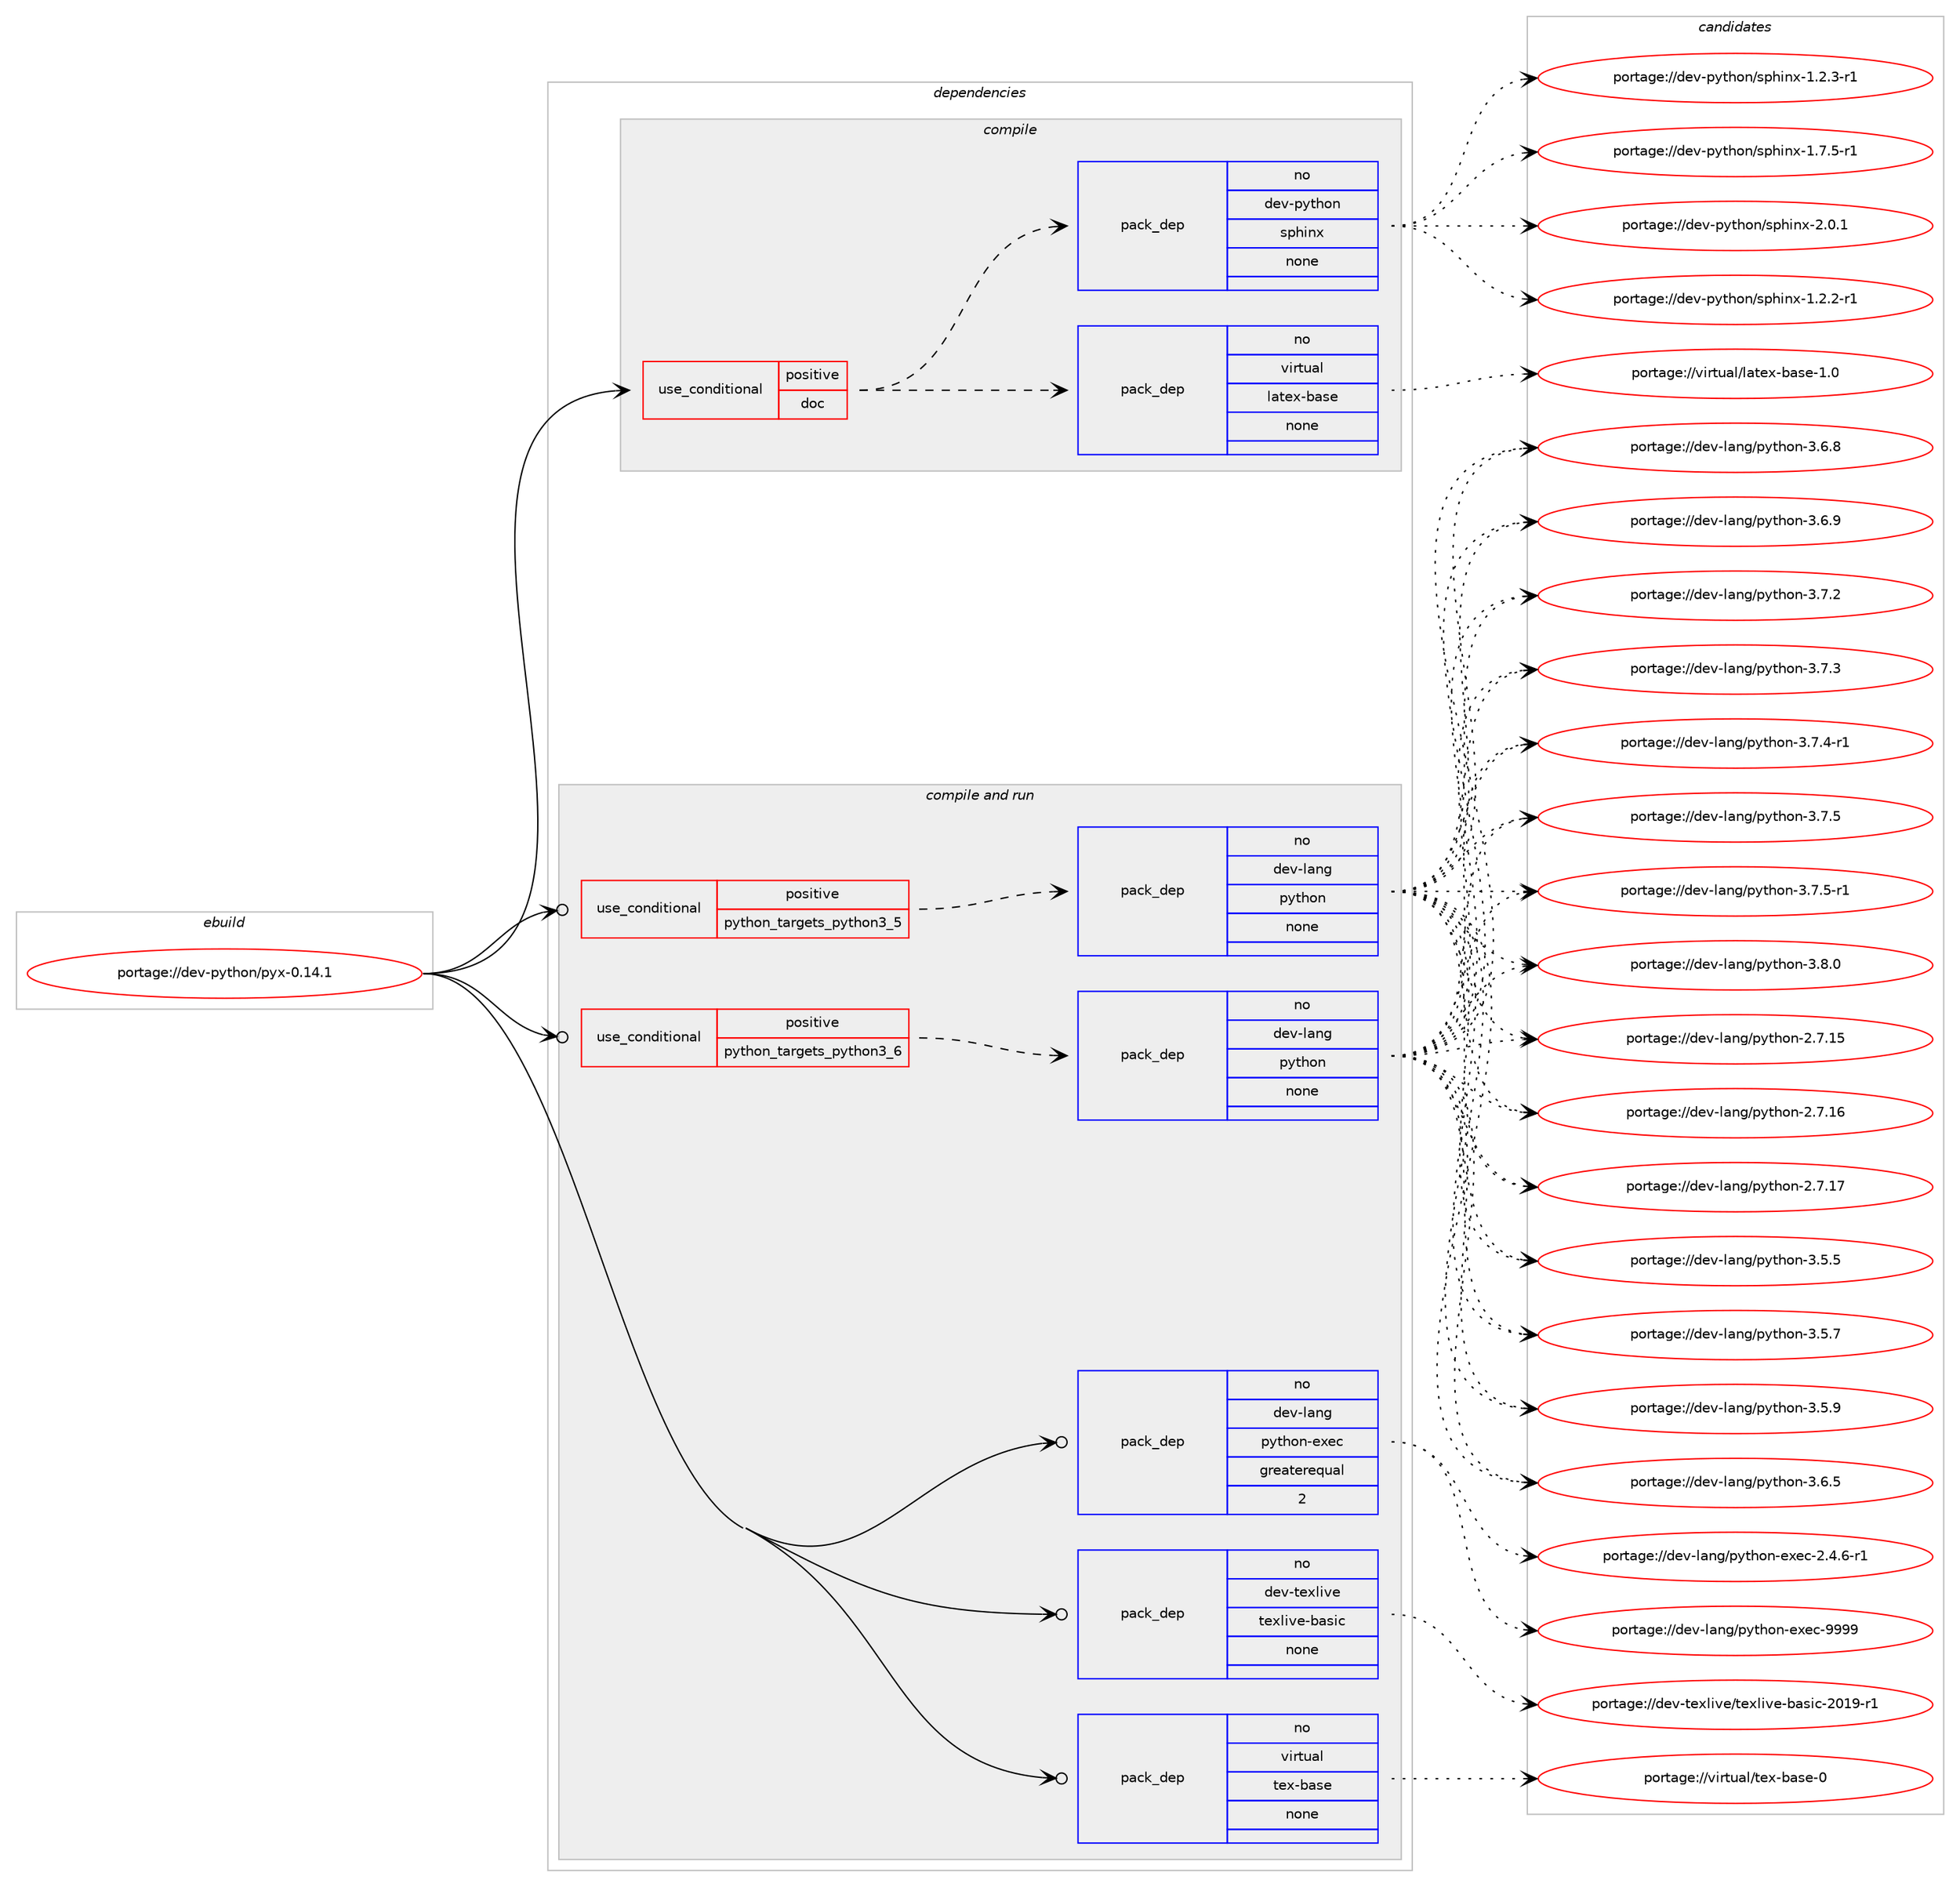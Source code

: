digraph prolog {

# *************
# Graph options
# *************

newrank=true;
concentrate=true;
compound=true;
graph [rankdir=LR,fontname=Helvetica,fontsize=10,ranksep=1.5];#, ranksep=2.5, nodesep=0.2];
edge  [arrowhead=vee];
node  [fontname=Helvetica,fontsize=10];

# **********
# The ebuild
# **********

subgraph cluster_leftcol {
color=gray;
rank=same;
label=<<i>ebuild</i>>;
id [label="portage://dev-python/pyx-0.14.1", color=red, width=4, href="../dev-python/pyx-0.14.1.svg"];
}

# ****************
# The dependencies
# ****************

subgraph cluster_midcol {
color=gray;
label=<<i>dependencies</i>>;
subgraph cluster_compile {
fillcolor="#eeeeee";
style=filled;
label=<<i>compile</i>>;
subgraph cond37603 {
dependency169241 [label=<<TABLE BORDER="0" CELLBORDER="1" CELLSPACING="0" CELLPADDING="4"><TR><TD ROWSPAN="3" CELLPADDING="10">use_conditional</TD></TR><TR><TD>positive</TD></TR><TR><TD>doc</TD></TR></TABLE>>, shape=none, color=red];
subgraph pack128228 {
dependency169242 [label=<<TABLE BORDER="0" CELLBORDER="1" CELLSPACING="0" CELLPADDING="4" WIDTH="220"><TR><TD ROWSPAN="6" CELLPADDING="30">pack_dep</TD></TR><TR><TD WIDTH="110">no</TD></TR><TR><TD>virtual</TD></TR><TR><TD>latex-base</TD></TR><TR><TD>none</TD></TR><TR><TD></TD></TR></TABLE>>, shape=none, color=blue];
}
dependency169241:e -> dependency169242:w [weight=20,style="dashed",arrowhead="vee"];
subgraph pack128229 {
dependency169243 [label=<<TABLE BORDER="0" CELLBORDER="1" CELLSPACING="0" CELLPADDING="4" WIDTH="220"><TR><TD ROWSPAN="6" CELLPADDING="30">pack_dep</TD></TR><TR><TD WIDTH="110">no</TD></TR><TR><TD>dev-python</TD></TR><TR><TD>sphinx</TD></TR><TR><TD>none</TD></TR><TR><TD></TD></TR></TABLE>>, shape=none, color=blue];
}
dependency169241:e -> dependency169243:w [weight=20,style="dashed",arrowhead="vee"];
}
id:e -> dependency169241:w [weight=20,style="solid",arrowhead="vee"];
}
subgraph cluster_compileandrun {
fillcolor="#eeeeee";
style=filled;
label=<<i>compile and run</i>>;
subgraph cond37604 {
dependency169244 [label=<<TABLE BORDER="0" CELLBORDER="1" CELLSPACING="0" CELLPADDING="4"><TR><TD ROWSPAN="3" CELLPADDING="10">use_conditional</TD></TR><TR><TD>positive</TD></TR><TR><TD>python_targets_python3_5</TD></TR></TABLE>>, shape=none, color=red];
subgraph pack128230 {
dependency169245 [label=<<TABLE BORDER="0" CELLBORDER="1" CELLSPACING="0" CELLPADDING="4" WIDTH="220"><TR><TD ROWSPAN="6" CELLPADDING="30">pack_dep</TD></TR><TR><TD WIDTH="110">no</TD></TR><TR><TD>dev-lang</TD></TR><TR><TD>python</TD></TR><TR><TD>none</TD></TR><TR><TD></TD></TR></TABLE>>, shape=none, color=blue];
}
dependency169244:e -> dependency169245:w [weight=20,style="dashed",arrowhead="vee"];
}
id:e -> dependency169244:w [weight=20,style="solid",arrowhead="odotvee"];
subgraph cond37605 {
dependency169246 [label=<<TABLE BORDER="0" CELLBORDER="1" CELLSPACING="0" CELLPADDING="4"><TR><TD ROWSPAN="3" CELLPADDING="10">use_conditional</TD></TR><TR><TD>positive</TD></TR><TR><TD>python_targets_python3_6</TD></TR></TABLE>>, shape=none, color=red];
subgraph pack128231 {
dependency169247 [label=<<TABLE BORDER="0" CELLBORDER="1" CELLSPACING="0" CELLPADDING="4" WIDTH="220"><TR><TD ROWSPAN="6" CELLPADDING="30">pack_dep</TD></TR><TR><TD WIDTH="110">no</TD></TR><TR><TD>dev-lang</TD></TR><TR><TD>python</TD></TR><TR><TD>none</TD></TR><TR><TD></TD></TR></TABLE>>, shape=none, color=blue];
}
dependency169246:e -> dependency169247:w [weight=20,style="dashed",arrowhead="vee"];
}
id:e -> dependency169246:w [weight=20,style="solid",arrowhead="odotvee"];
subgraph pack128232 {
dependency169248 [label=<<TABLE BORDER="0" CELLBORDER="1" CELLSPACING="0" CELLPADDING="4" WIDTH="220"><TR><TD ROWSPAN="6" CELLPADDING="30">pack_dep</TD></TR><TR><TD WIDTH="110">no</TD></TR><TR><TD>dev-lang</TD></TR><TR><TD>python-exec</TD></TR><TR><TD>greaterequal</TD></TR><TR><TD>2</TD></TR></TABLE>>, shape=none, color=blue];
}
id:e -> dependency169248:w [weight=20,style="solid",arrowhead="odotvee"];
subgraph pack128233 {
dependency169249 [label=<<TABLE BORDER="0" CELLBORDER="1" CELLSPACING="0" CELLPADDING="4" WIDTH="220"><TR><TD ROWSPAN="6" CELLPADDING="30">pack_dep</TD></TR><TR><TD WIDTH="110">no</TD></TR><TR><TD>dev-texlive</TD></TR><TR><TD>texlive-basic</TD></TR><TR><TD>none</TD></TR><TR><TD></TD></TR></TABLE>>, shape=none, color=blue];
}
id:e -> dependency169249:w [weight=20,style="solid",arrowhead="odotvee"];
subgraph pack128234 {
dependency169250 [label=<<TABLE BORDER="0" CELLBORDER="1" CELLSPACING="0" CELLPADDING="4" WIDTH="220"><TR><TD ROWSPAN="6" CELLPADDING="30">pack_dep</TD></TR><TR><TD WIDTH="110">no</TD></TR><TR><TD>virtual</TD></TR><TR><TD>tex-base</TD></TR><TR><TD>none</TD></TR><TR><TD></TD></TR></TABLE>>, shape=none, color=blue];
}
id:e -> dependency169250:w [weight=20,style="solid",arrowhead="odotvee"];
}
subgraph cluster_run {
fillcolor="#eeeeee";
style=filled;
label=<<i>run</i>>;
}
}

# **************
# The candidates
# **************

subgraph cluster_choices {
rank=same;
color=gray;
label=<<i>candidates</i>>;

subgraph choice128228 {
color=black;
nodesep=1;
choiceportage11810511411611797108471089711610112045989711510145494648 [label="portage://virtual/latex-base-1.0", color=red, width=4,href="../virtual/latex-base-1.0.svg"];
dependency169242:e -> choiceportage11810511411611797108471089711610112045989711510145494648:w [style=dotted,weight="100"];
}
subgraph choice128229 {
color=black;
nodesep=1;
choiceportage10010111845112121116104111110471151121041051101204549465046504511449 [label="portage://dev-python/sphinx-1.2.2-r1", color=red, width=4,href="../dev-python/sphinx-1.2.2-r1.svg"];
choiceportage10010111845112121116104111110471151121041051101204549465046514511449 [label="portage://dev-python/sphinx-1.2.3-r1", color=red, width=4,href="../dev-python/sphinx-1.2.3-r1.svg"];
choiceportage10010111845112121116104111110471151121041051101204549465546534511449 [label="portage://dev-python/sphinx-1.7.5-r1", color=red, width=4,href="../dev-python/sphinx-1.7.5-r1.svg"];
choiceportage1001011184511212111610411111047115112104105110120455046484649 [label="portage://dev-python/sphinx-2.0.1", color=red, width=4,href="../dev-python/sphinx-2.0.1.svg"];
dependency169243:e -> choiceportage10010111845112121116104111110471151121041051101204549465046504511449:w [style=dotted,weight="100"];
dependency169243:e -> choiceportage10010111845112121116104111110471151121041051101204549465046514511449:w [style=dotted,weight="100"];
dependency169243:e -> choiceportage10010111845112121116104111110471151121041051101204549465546534511449:w [style=dotted,weight="100"];
dependency169243:e -> choiceportage1001011184511212111610411111047115112104105110120455046484649:w [style=dotted,weight="100"];
}
subgraph choice128230 {
color=black;
nodesep=1;
choiceportage10010111845108971101034711212111610411111045504655464953 [label="portage://dev-lang/python-2.7.15", color=red, width=4,href="../dev-lang/python-2.7.15.svg"];
choiceportage10010111845108971101034711212111610411111045504655464954 [label="portage://dev-lang/python-2.7.16", color=red, width=4,href="../dev-lang/python-2.7.16.svg"];
choiceportage10010111845108971101034711212111610411111045504655464955 [label="portage://dev-lang/python-2.7.17", color=red, width=4,href="../dev-lang/python-2.7.17.svg"];
choiceportage100101118451089711010347112121116104111110455146534653 [label="portage://dev-lang/python-3.5.5", color=red, width=4,href="../dev-lang/python-3.5.5.svg"];
choiceportage100101118451089711010347112121116104111110455146534655 [label="portage://dev-lang/python-3.5.7", color=red, width=4,href="../dev-lang/python-3.5.7.svg"];
choiceportage100101118451089711010347112121116104111110455146534657 [label="portage://dev-lang/python-3.5.9", color=red, width=4,href="../dev-lang/python-3.5.9.svg"];
choiceportage100101118451089711010347112121116104111110455146544653 [label="portage://dev-lang/python-3.6.5", color=red, width=4,href="../dev-lang/python-3.6.5.svg"];
choiceportage100101118451089711010347112121116104111110455146544656 [label="portage://dev-lang/python-3.6.8", color=red, width=4,href="../dev-lang/python-3.6.8.svg"];
choiceportage100101118451089711010347112121116104111110455146544657 [label="portage://dev-lang/python-3.6.9", color=red, width=4,href="../dev-lang/python-3.6.9.svg"];
choiceportage100101118451089711010347112121116104111110455146554650 [label="portage://dev-lang/python-3.7.2", color=red, width=4,href="../dev-lang/python-3.7.2.svg"];
choiceportage100101118451089711010347112121116104111110455146554651 [label="portage://dev-lang/python-3.7.3", color=red, width=4,href="../dev-lang/python-3.7.3.svg"];
choiceportage1001011184510897110103471121211161041111104551465546524511449 [label="portage://dev-lang/python-3.7.4-r1", color=red, width=4,href="../dev-lang/python-3.7.4-r1.svg"];
choiceportage100101118451089711010347112121116104111110455146554653 [label="portage://dev-lang/python-3.7.5", color=red, width=4,href="../dev-lang/python-3.7.5.svg"];
choiceportage1001011184510897110103471121211161041111104551465546534511449 [label="portage://dev-lang/python-3.7.5-r1", color=red, width=4,href="../dev-lang/python-3.7.5-r1.svg"];
choiceportage100101118451089711010347112121116104111110455146564648 [label="portage://dev-lang/python-3.8.0", color=red, width=4,href="../dev-lang/python-3.8.0.svg"];
dependency169245:e -> choiceportage10010111845108971101034711212111610411111045504655464953:w [style=dotted,weight="100"];
dependency169245:e -> choiceportage10010111845108971101034711212111610411111045504655464954:w [style=dotted,weight="100"];
dependency169245:e -> choiceportage10010111845108971101034711212111610411111045504655464955:w [style=dotted,weight="100"];
dependency169245:e -> choiceportage100101118451089711010347112121116104111110455146534653:w [style=dotted,weight="100"];
dependency169245:e -> choiceportage100101118451089711010347112121116104111110455146534655:w [style=dotted,weight="100"];
dependency169245:e -> choiceportage100101118451089711010347112121116104111110455146534657:w [style=dotted,weight="100"];
dependency169245:e -> choiceportage100101118451089711010347112121116104111110455146544653:w [style=dotted,weight="100"];
dependency169245:e -> choiceportage100101118451089711010347112121116104111110455146544656:w [style=dotted,weight="100"];
dependency169245:e -> choiceportage100101118451089711010347112121116104111110455146544657:w [style=dotted,weight="100"];
dependency169245:e -> choiceportage100101118451089711010347112121116104111110455146554650:w [style=dotted,weight="100"];
dependency169245:e -> choiceportage100101118451089711010347112121116104111110455146554651:w [style=dotted,weight="100"];
dependency169245:e -> choiceportage1001011184510897110103471121211161041111104551465546524511449:w [style=dotted,weight="100"];
dependency169245:e -> choiceportage100101118451089711010347112121116104111110455146554653:w [style=dotted,weight="100"];
dependency169245:e -> choiceportage1001011184510897110103471121211161041111104551465546534511449:w [style=dotted,weight="100"];
dependency169245:e -> choiceportage100101118451089711010347112121116104111110455146564648:w [style=dotted,weight="100"];
}
subgraph choice128231 {
color=black;
nodesep=1;
choiceportage10010111845108971101034711212111610411111045504655464953 [label="portage://dev-lang/python-2.7.15", color=red, width=4,href="../dev-lang/python-2.7.15.svg"];
choiceportage10010111845108971101034711212111610411111045504655464954 [label="portage://dev-lang/python-2.7.16", color=red, width=4,href="../dev-lang/python-2.7.16.svg"];
choiceportage10010111845108971101034711212111610411111045504655464955 [label="portage://dev-lang/python-2.7.17", color=red, width=4,href="../dev-lang/python-2.7.17.svg"];
choiceportage100101118451089711010347112121116104111110455146534653 [label="portage://dev-lang/python-3.5.5", color=red, width=4,href="../dev-lang/python-3.5.5.svg"];
choiceportage100101118451089711010347112121116104111110455146534655 [label="portage://dev-lang/python-3.5.7", color=red, width=4,href="../dev-lang/python-3.5.7.svg"];
choiceportage100101118451089711010347112121116104111110455146534657 [label="portage://dev-lang/python-3.5.9", color=red, width=4,href="../dev-lang/python-3.5.9.svg"];
choiceportage100101118451089711010347112121116104111110455146544653 [label="portage://dev-lang/python-3.6.5", color=red, width=4,href="../dev-lang/python-3.6.5.svg"];
choiceportage100101118451089711010347112121116104111110455146544656 [label="portage://dev-lang/python-3.6.8", color=red, width=4,href="../dev-lang/python-3.6.8.svg"];
choiceportage100101118451089711010347112121116104111110455146544657 [label="portage://dev-lang/python-3.6.9", color=red, width=4,href="../dev-lang/python-3.6.9.svg"];
choiceportage100101118451089711010347112121116104111110455146554650 [label="portage://dev-lang/python-3.7.2", color=red, width=4,href="../dev-lang/python-3.7.2.svg"];
choiceportage100101118451089711010347112121116104111110455146554651 [label="portage://dev-lang/python-3.7.3", color=red, width=4,href="../dev-lang/python-3.7.3.svg"];
choiceportage1001011184510897110103471121211161041111104551465546524511449 [label="portage://dev-lang/python-3.7.4-r1", color=red, width=4,href="../dev-lang/python-3.7.4-r1.svg"];
choiceportage100101118451089711010347112121116104111110455146554653 [label="portage://dev-lang/python-3.7.5", color=red, width=4,href="../dev-lang/python-3.7.5.svg"];
choiceportage1001011184510897110103471121211161041111104551465546534511449 [label="portage://dev-lang/python-3.7.5-r1", color=red, width=4,href="../dev-lang/python-3.7.5-r1.svg"];
choiceportage100101118451089711010347112121116104111110455146564648 [label="portage://dev-lang/python-3.8.0", color=red, width=4,href="../dev-lang/python-3.8.0.svg"];
dependency169247:e -> choiceportage10010111845108971101034711212111610411111045504655464953:w [style=dotted,weight="100"];
dependency169247:e -> choiceportage10010111845108971101034711212111610411111045504655464954:w [style=dotted,weight="100"];
dependency169247:e -> choiceportage10010111845108971101034711212111610411111045504655464955:w [style=dotted,weight="100"];
dependency169247:e -> choiceportage100101118451089711010347112121116104111110455146534653:w [style=dotted,weight="100"];
dependency169247:e -> choiceportage100101118451089711010347112121116104111110455146534655:w [style=dotted,weight="100"];
dependency169247:e -> choiceportage100101118451089711010347112121116104111110455146534657:w [style=dotted,weight="100"];
dependency169247:e -> choiceportage100101118451089711010347112121116104111110455146544653:w [style=dotted,weight="100"];
dependency169247:e -> choiceportage100101118451089711010347112121116104111110455146544656:w [style=dotted,weight="100"];
dependency169247:e -> choiceportage100101118451089711010347112121116104111110455146544657:w [style=dotted,weight="100"];
dependency169247:e -> choiceportage100101118451089711010347112121116104111110455146554650:w [style=dotted,weight="100"];
dependency169247:e -> choiceportage100101118451089711010347112121116104111110455146554651:w [style=dotted,weight="100"];
dependency169247:e -> choiceportage1001011184510897110103471121211161041111104551465546524511449:w [style=dotted,weight="100"];
dependency169247:e -> choiceportage100101118451089711010347112121116104111110455146554653:w [style=dotted,weight="100"];
dependency169247:e -> choiceportage1001011184510897110103471121211161041111104551465546534511449:w [style=dotted,weight="100"];
dependency169247:e -> choiceportage100101118451089711010347112121116104111110455146564648:w [style=dotted,weight="100"];
}
subgraph choice128232 {
color=black;
nodesep=1;
choiceportage10010111845108971101034711212111610411111045101120101994550465246544511449 [label="portage://dev-lang/python-exec-2.4.6-r1", color=red, width=4,href="../dev-lang/python-exec-2.4.6-r1.svg"];
choiceportage10010111845108971101034711212111610411111045101120101994557575757 [label="portage://dev-lang/python-exec-9999", color=red, width=4,href="../dev-lang/python-exec-9999.svg"];
dependency169248:e -> choiceportage10010111845108971101034711212111610411111045101120101994550465246544511449:w [style=dotted,weight="100"];
dependency169248:e -> choiceportage10010111845108971101034711212111610411111045101120101994557575757:w [style=dotted,weight="100"];
}
subgraph choice128233 {
color=black;
nodesep=1;
choiceportage10010111845116101120108105118101471161011201081051181014598971151059945504849574511449 [label="portage://dev-texlive/texlive-basic-2019-r1", color=red, width=4,href="../dev-texlive/texlive-basic-2019-r1.svg"];
dependency169249:e -> choiceportage10010111845116101120108105118101471161011201081051181014598971151059945504849574511449:w [style=dotted,weight="100"];
}
subgraph choice128234 {
color=black;
nodesep=1;
choiceportage11810511411611797108471161011204598971151014548 [label="portage://virtual/tex-base-0", color=red, width=4,href="../virtual/tex-base-0.svg"];
dependency169250:e -> choiceportage11810511411611797108471161011204598971151014548:w [style=dotted,weight="100"];
}
}

}
